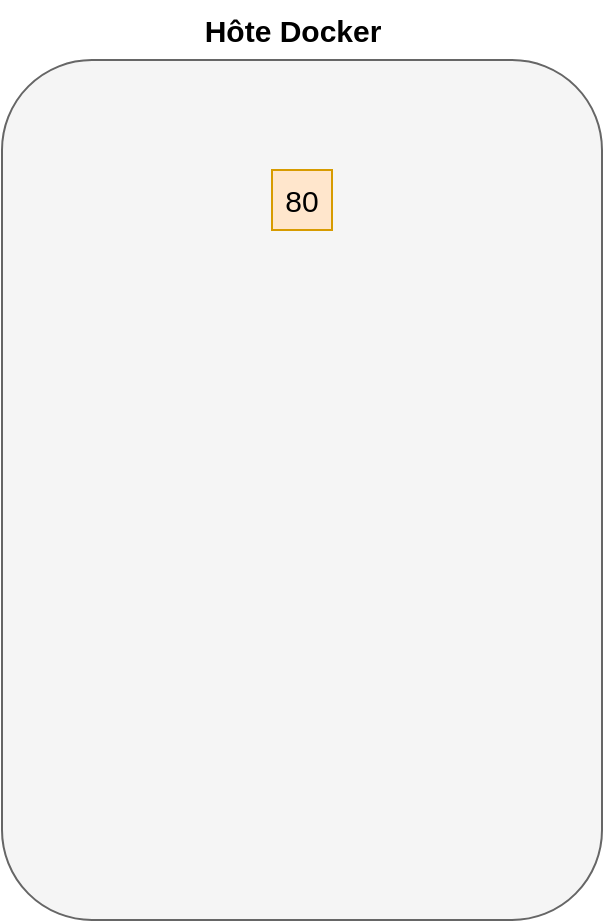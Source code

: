 <mxfile version="20.5.1" type="github"><diagram id="1-IixWCFUn2tuyzyOHt9" name="Page-1"><mxGraphModel dx="1356" dy="805" grid="1" gridSize="10" guides="1" tooltips="1" connect="1" arrows="1" fold="1" page="1" pageScale="1" pageWidth="827" pageHeight="1169" math="0" shadow="0"><root><mxCell id="0"/><mxCell id="1" parent="0"/><mxCell id="Vwl0CFEYBXbnMeUC5U7I-1" value="" style="rounded=1;whiteSpace=wrap;html=1;" vertex="1" parent="1"><mxGeometry x="350" y="380" width="120" height="60" as="geometry"/></mxCell><mxCell id="Vwl0CFEYBXbnMeUC5U7I-2" value="" style="rounded=1;whiteSpace=wrap;html=1;fillColor=#f5f5f5;fontColor=#333333;strokeColor=#666666;" vertex="1" parent="1"><mxGeometry x="350" y="160" width="300" height="430" as="geometry"/></mxCell><mxCell id="Vwl0CFEYBXbnMeUC5U7I-4" value="&lt;b&gt;&lt;font style=&quot;font-size: 15px;&quot;&gt;Hôte Docker&lt;/font&gt;&lt;/b&gt;" style="text;html=1;align=center;verticalAlign=middle;resizable=0;points=[];autosize=1;strokeColor=none;fillColor=none;" vertex="1" parent="1"><mxGeometry x="440" y="130" width="110" height="30" as="geometry"/></mxCell><mxCell id="Vwl0CFEYBXbnMeUC5U7I-5" value="" style="shape=image;html=1;verticalAlign=top;verticalLabelPosition=bottom;labelBackgroundColor=#ffffff;imageAspect=0;aspect=fixed;image=https://cdn1.iconfinder.com/data/icons/unicons-line-vol-3/24/docker-128.png;fontSize=15;" vertex="1" parent="1"><mxGeometry x="510" y="170" width="120" height="120" as="geometry"/></mxCell><mxCell id="Vwl0CFEYBXbnMeUC5U7I-6" value="80" style="rounded=0;whiteSpace=wrap;html=1;fontSize=15;fillColor=#ffe6cc;strokeColor=#d79b00;" vertex="1" parent="1"><mxGeometry x="485" y="215" width="30" height="30" as="geometry"/></mxCell></root></mxGraphModel></diagram></mxfile>